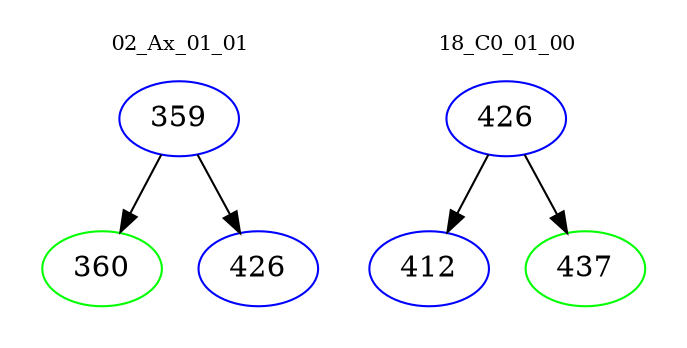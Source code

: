 digraph{
subgraph cluster_0 {
color = white
label = "02_Ax_01_01";
fontsize=10;
T0_359 [label="359", color="blue"]
T0_359 -> T0_360 [color="black"]
T0_360 [label="360", color="green"]
T0_359 -> T0_426 [color="black"]
T0_426 [label="426", color="blue"]
}
subgraph cluster_1 {
color = white
label = "18_C0_01_00";
fontsize=10;
T1_426 [label="426", color="blue"]
T1_426 -> T1_412 [color="black"]
T1_412 [label="412", color="blue"]
T1_426 -> T1_437 [color="black"]
T1_437 [label="437", color="green"]
}
}
